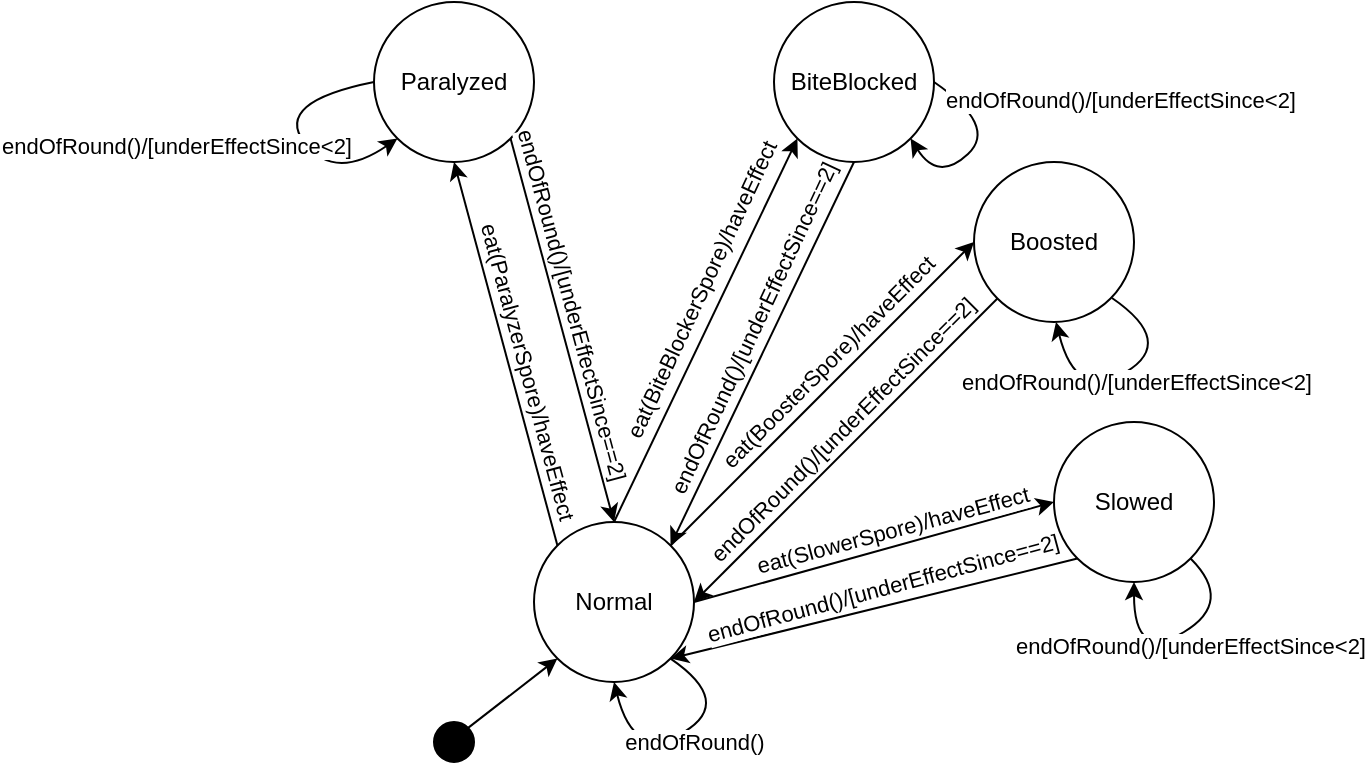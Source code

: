 <mxfile version="26.0.9">
  <diagram name="1 oldal" id="R8RAoUmpp-Ur5z2eJUW1">
    <mxGraphModel dx="954" dy="657" grid="1" gridSize="10" guides="1" tooltips="1" connect="1" arrows="1" fold="1" page="1" pageScale="1" pageWidth="827" pageHeight="1169" math="0" shadow="0">
      <root>
        <mxCell id="0" />
        <mxCell id="1" parent="0" />
        <mxCell id="mt5BFAmA84t47Qk-IRcy-1" value="" style="ellipse;whiteSpace=wrap;html=1;aspect=fixed;fillColor=#000000;" parent="1" vertex="1">
          <mxGeometry x="370" y="360" width="20" height="20" as="geometry" />
        </mxCell>
        <mxCell id="mt5BFAmA84t47Qk-IRcy-2" value="Normal" style="ellipse;whiteSpace=wrap;html=1;aspect=fixed;" parent="1" vertex="1">
          <mxGeometry x="420" y="260" width="80" height="80" as="geometry" />
        </mxCell>
        <mxCell id="mt5BFAmA84t47Qk-IRcy-3" value="Paralyzed" style="ellipse;whiteSpace=wrap;html=1;aspect=fixed;" parent="1" vertex="1">
          <mxGeometry x="340" width="80" height="80" as="geometry" />
        </mxCell>
        <mxCell id="mt5BFAmA84t47Qk-IRcy-4" value="BiteBlocked" style="ellipse;whiteSpace=wrap;html=1;aspect=fixed;" parent="1" vertex="1">
          <mxGeometry x="540" width="80" height="80" as="geometry" />
        </mxCell>
        <mxCell id="mt5BFAmA84t47Qk-IRcy-5" value="" style="endArrow=classic;html=1;rounded=0;exitX=1;exitY=0;exitDx=0;exitDy=0;entryX=0;entryY=1;entryDx=0;entryDy=0;" parent="1" source="mt5BFAmA84t47Qk-IRcy-1" target="mt5BFAmA84t47Qk-IRcy-2" edge="1">
          <mxGeometry width="50" height="50" relative="1" as="geometry">
            <mxPoint x="390" y="370" as="sourcePoint" />
            <mxPoint x="440" y="320" as="targetPoint" />
          </mxGeometry>
        </mxCell>
        <mxCell id="mt5BFAmA84t47Qk-IRcy-7" value="" style="endArrow=classic;html=1;rounded=0;exitX=0;exitY=0;exitDx=0;exitDy=0;entryX=0.5;entryY=1;entryDx=0;entryDy=0;" parent="1" source="mt5BFAmA84t47Qk-IRcy-2" target="mt5BFAmA84t47Qk-IRcy-3" edge="1">
          <mxGeometry width="50" height="50" relative="1" as="geometry">
            <mxPoint x="390" y="370" as="sourcePoint" />
            <mxPoint x="440" y="320" as="targetPoint" />
          </mxGeometry>
        </mxCell>
        <mxCell id="mt5BFAmA84t47Qk-IRcy-9" value="eat(ParalyzerSpore)/haveEffect" style="edgeLabel;html=1;align=center;verticalAlign=middle;resizable=0;points=[];rotation=75;" parent="mt5BFAmA84t47Qk-IRcy-7" vertex="1" connectable="0">
          <mxGeometry x="-0.061" y="-2" relative="1" as="geometry">
            <mxPoint x="8" y="3" as="offset" />
          </mxGeometry>
        </mxCell>
        <mxCell id="mt5BFAmA84t47Qk-IRcy-10" value="" style="endArrow=classic;html=1;rounded=0;exitX=1;exitY=1;exitDx=0;exitDy=0;entryX=0.5;entryY=0;entryDx=0;entryDy=0;" parent="1" source="mt5BFAmA84t47Qk-IRcy-3" target="mt5BFAmA84t47Qk-IRcy-2" edge="1">
          <mxGeometry width="50" height="50" relative="1" as="geometry">
            <mxPoint x="390" y="370" as="sourcePoint" />
            <mxPoint x="440" y="320" as="targetPoint" />
          </mxGeometry>
        </mxCell>
        <mxCell id="mt5BFAmA84t47Qk-IRcy-11" value="endOfRound()/[underEffectSince==2]" style="edgeLabel;html=1;align=center;verticalAlign=middle;resizable=0;points=[];rotation=75;" parent="mt5BFAmA84t47Qk-IRcy-10" vertex="1" connectable="0">
          <mxGeometry x="-0.263" y="4" relative="1" as="geometry">
            <mxPoint x="8" y="13" as="offset" />
          </mxGeometry>
        </mxCell>
        <mxCell id="mt5BFAmA84t47Qk-IRcy-12" value="" style="curved=1;endArrow=classic;html=1;rounded=0;entryX=0.5;entryY=1;entryDx=0;entryDy=0;exitX=1;exitY=1;exitDx=0;exitDy=0;" parent="1" source="mt5BFAmA84t47Qk-IRcy-2" target="mt5BFAmA84t47Qk-IRcy-2" edge="1">
          <mxGeometry width="50" height="50" relative="1" as="geometry">
            <mxPoint x="500" y="380" as="sourcePoint" />
            <mxPoint x="440" y="320" as="targetPoint" />
            <Array as="points">
              <mxPoint x="520" y="350" />
              <mxPoint x="470" y="380" />
            </Array>
          </mxGeometry>
        </mxCell>
        <mxCell id="mt5BFAmA84t47Qk-IRcy-13" value="endOfRound()" style="edgeLabel;html=1;align=center;verticalAlign=middle;resizable=0;points=[];" parent="mt5BFAmA84t47Qk-IRcy-12" vertex="1" connectable="0">
          <mxGeometry x="0.097" relative="1" as="geometry">
            <mxPoint x="12" y="1" as="offset" />
          </mxGeometry>
        </mxCell>
        <mxCell id="mt5BFAmA84t47Qk-IRcy-14" value="" style="endArrow=classic;html=1;rounded=0;exitX=0.5;exitY=0;exitDx=0;exitDy=0;entryX=0;entryY=1;entryDx=0;entryDy=0;" parent="1" source="mt5BFAmA84t47Qk-IRcy-2" target="mt5BFAmA84t47Qk-IRcy-4" edge="1">
          <mxGeometry width="50" height="50" relative="1" as="geometry">
            <mxPoint x="442" y="282" as="sourcePoint" />
            <mxPoint x="390" y="90" as="targetPoint" />
          </mxGeometry>
        </mxCell>
        <mxCell id="mt5BFAmA84t47Qk-IRcy-15" value="eat(BiteBlockerSpore)/haveEffect" style="edgeLabel;html=1;align=center;verticalAlign=middle;resizable=0;points=[];rotation=-65;" parent="mt5BFAmA84t47Qk-IRcy-14" vertex="1" connectable="0">
          <mxGeometry x="-0.061" y="-2" relative="1" as="geometry">
            <mxPoint x="-2" y="-27" as="offset" />
          </mxGeometry>
        </mxCell>
        <mxCell id="mt5BFAmA84t47Qk-IRcy-16" value="" style="endArrow=classic;html=1;rounded=0;exitX=0.5;exitY=1;exitDx=0;exitDy=0;entryX=1;entryY=0;entryDx=0;entryDy=0;" parent="1" source="mt5BFAmA84t47Qk-IRcy-4" target="mt5BFAmA84t47Qk-IRcy-2" edge="1">
          <mxGeometry width="50" height="50" relative="1" as="geometry">
            <mxPoint x="418" y="78" as="sourcePoint" />
            <mxPoint x="470" y="270" as="targetPoint" />
          </mxGeometry>
        </mxCell>
        <mxCell id="mt5BFAmA84t47Qk-IRcy-17" value="endOfRound()/[underEffectSince==2]" style="edgeLabel;html=1;align=center;verticalAlign=middle;resizable=0;points=[];rotation=-65;" parent="mt5BFAmA84t47Qk-IRcy-16" vertex="1" connectable="0">
          <mxGeometry x="-0.263" y="4" relative="1" as="geometry">
            <mxPoint x="-20" y="11" as="offset" />
          </mxGeometry>
        </mxCell>
        <mxCell id="mt5BFAmA84t47Qk-IRcy-18" value="Boosted" style="ellipse;whiteSpace=wrap;html=1;aspect=fixed;" parent="1" vertex="1">
          <mxGeometry x="640" y="80" width="80" height="80" as="geometry" />
        </mxCell>
        <mxCell id="mt5BFAmA84t47Qk-IRcy-19" value="" style="endArrow=classic;html=1;rounded=0;exitX=1;exitY=0;exitDx=0;exitDy=0;entryX=0;entryY=0.5;entryDx=0;entryDy=0;" parent="1" source="mt5BFAmA84t47Qk-IRcy-2" target="mt5BFAmA84t47Qk-IRcy-18" edge="1">
          <mxGeometry width="50" height="50" relative="1" as="geometry">
            <mxPoint x="442" y="282" as="sourcePoint" />
            <mxPoint x="390" y="90" as="targetPoint" />
          </mxGeometry>
        </mxCell>
        <mxCell id="mt5BFAmA84t47Qk-IRcy-20" value="eat(BoosterSpore)/haveEffect" style="edgeLabel;html=1;align=center;verticalAlign=middle;resizable=0;points=[];rotation=-45;" parent="mt5BFAmA84t47Qk-IRcy-19" vertex="1" connectable="0">
          <mxGeometry x="-0.061" y="-2" relative="1" as="geometry">
            <mxPoint x="6" y="-22" as="offset" />
          </mxGeometry>
        </mxCell>
        <mxCell id="mt5BFAmA84t47Qk-IRcy-21" value="" style="endArrow=classic;html=1;rounded=0;exitX=0;exitY=1;exitDx=0;exitDy=0;" parent="1" source="mt5BFAmA84t47Qk-IRcy-18" edge="1">
          <mxGeometry width="50" height="50" relative="1" as="geometry">
            <mxPoint x="550" y="90" as="sourcePoint" />
            <mxPoint x="500" y="300" as="targetPoint" />
          </mxGeometry>
        </mxCell>
        <mxCell id="mt5BFAmA84t47Qk-IRcy-22" value="endOfRound()/[underEffectSince==2]" style="edgeLabel;html=1;align=center;verticalAlign=middle;resizable=0;points=[];rotation=-45;" parent="mt5BFAmA84t47Qk-IRcy-21" vertex="1" connectable="0">
          <mxGeometry x="-0.263" y="4" relative="1" as="geometry">
            <mxPoint x="-25" y="7" as="offset" />
          </mxGeometry>
        </mxCell>
        <mxCell id="mt5BFAmA84t47Qk-IRcy-23" value="Slowed" style="ellipse;whiteSpace=wrap;html=1;aspect=fixed;" parent="1" vertex="1">
          <mxGeometry x="680" y="210" width="80" height="80" as="geometry" />
        </mxCell>
        <mxCell id="mt5BFAmA84t47Qk-IRcy-24" value="" style="endArrow=classic;html=1;rounded=0;exitX=1;exitY=0.5;exitDx=0;exitDy=0;entryX=0;entryY=0.5;entryDx=0;entryDy=0;" parent="1" source="mt5BFAmA84t47Qk-IRcy-2" target="mt5BFAmA84t47Qk-IRcy-23" edge="1">
          <mxGeometry width="50" height="50" relative="1" as="geometry">
            <mxPoint x="498" y="282" as="sourcePoint" />
            <mxPoint x="650" y="130" as="targetPoint" />
          </mxGeometry>
        </mxCell>
        <mxCell id="mt5BFAmA84t47Qk-IRcy-25" value="eat(SlowerSpore)/haveEffect" style="edgeLabel;html=1;align=center;verticalAlign=middle;resizable=0;points=[];rotation=-15;" parent="mt5BFAmA84t47Qk-IRcy-24" vertex="1" connectable="0">
          <mxGeometry x="-0.061" y="-2" relative="1" as="geometry">
            <mxPoint x="14" y="-15" as="offset" />
          </mxGeometry>
        </mxCell>
        <mxCell id="mt5BFAmA84t47Qk-IRcy-26" value="" style="endArrow=classic;html=1;rounded=0;exitX=0;exitY=1;exitDx=0;exitDy=0;entryX=1;entryY=1;entryDx=0;entryDy=0;" parent="1" source="mt5BFAmA84t47Qk-IRcy-23" target="mt5BFAmA84t47Qk-IRcy-2" edge="1">
          <mxGeometry width="50" height="50" relative="1" as="geometry">
            <mxPoint x="662" y="158" as="sourcePoint" />
            <mxPoint x="510" y="310" as="targetPoint" />
          </mxGeometry>
        </mxCell>
        <mxCell id="mt5BFAmA84t47Qk-IRcy-27" value="endOfRound()/[underEffectSince==2]" style="edgeLabel;html=1;align=center;verticalAlign=middle;resizable=0;points=[];rotation=-15;" parent="mt5BFAmA84t47Qk-IRcy-26" vertex="1" connectable="0">
          <mxGeometry x="-0.263" y="4" relative="1" as="geometry">
            <mxPoint x="-24" y="-8" as="offset" />
          </mxGeometry>
        </mxCell>
        <mxCell id="mt5BFAmA84t47Qk-IRcy-28" value="" style="curved=1;endArrow=classic;html=1;rounded=0;entryX=0.5;entryY=1;entryDx=0;entryDy=0;exitX=1;exitY=1;exitDx=0;exitDy=0;" parent="1" source="mt5BFAmA84t47Qk-IRcy-23" target="mt5BFAmA84t47Qk-IRcy-23" edge="1">
          <mxGeometry width="50" height="50" relative="1" as="geometry">
            <mxPoint x="748" y="270" as="sourcePoint" />
            <mxPoint x="720" y="282" as="targetPoint" />
            <Array as="points">
              <mxPoint x="770" y="300" />
              <mxPoint x="720" y="330" />
            </Array>
          </mxGeometry>
        </mxCell>
        <mxCell id="mt5BFAmA84t47Qk-IRcy-29" value="endOfRound()/[underEffectSince&amp;lt;2]" style="edgeLabel;html=1;align=center;verticalAlign=middle;resizable=0;points=[];" parent="mt5BFAmA84t47Qk-IRcy-28" vertex="1" connectable="0">
          <mxGeometry x="0.097" relative="1" as="geometry">
            <mxPoint x="12" y="1" as="offset" />
          </mxGeometry>
        </mxCell>
        <mxCell id="mt5BFAmA84t47Qk-IRcy-30" value="" style="curved=1;endArrow=classic;html=1;rounded=0;entryX=0.5;entryY=1;entryDx=0;entryDy=0;exitX=1;exitY=1;exitDx=0;exitDy=0;" parent="1" edge="1">
          <mxGeometry width="50" height="50" relative="1" as="geometry">
            <mxPoint x="709" y="148" as="sourcePoint" />
            <mxPoint x="681" y="160" as="targetPoint" />
            <Array as="points">
              <mxPoint x="741" y="170" />
              <mxPoint x="691" y="200" />
            </Array>
          </mxGeometry>
        </mxCell>
        <mxCell id="mt5BFAmA84t47Qk-IRcy-31" value="endOfRound()/[underEffectSince&amp;lt;2]" style="edgeLabel;html=1;align=center;verticalAlign=middle;resizable=0;points=[];" parent="mt5BFAmA84t47Qk-IRcy-30" vertex="1" connectable="0">
          <mxGeometry x="0.097" relative="1" as="geometry">
            <mxPoint x="12" y="1" as="offset" />
          </mxGeometry>
        </mxCell>
        <mxCell id="mt5BFAmA84t47Qk-IRcy-32" value="" style="curved=1;endArrow=classic;html=1;rounded=0;entryX=1;entryY=1;entryDx=0;entryDy=0;exitX=1;exitY=1;exitDx=0;exitDy=0;" parent="1" target="mt5BFAmA84t47Qk-IRcy-4" edge="1">
          <mxGeometry width="50" height="50" relative="1" as="geometry">
            <mxPoint x="620" y="40" as="sourcePoint" />
            <mxPoint x="641.52" y="67.52" as="targetPoint" />
            <Array as="points">
              <mxPoint x="652" y="62" />
              <mxPoint x="622" y="90" />
            </Array>
          </mxGeometry>
        </mxCell>
        <mxCell id="mt5BFAmA84t47Qk-IRcy-33" value="endOfRound()/[underEffectSince&amp;lt;2]" style="edgeLabel;html=1;align=center;verticalAlign=middle;resizable=0;points=[];" parent="mt5BFAmA84t47Qk-IRcy-32" vertex="1" connectable="0">
          <mxGeometry x="0.097" relative="1" as="geometry">
            <mxPoint x="75" y="-26" as="offset" />
          </mxGeometry>
        </mxCell>
        <mxCell id="mt5BFAmA84t47Qk-IRcy-36" value="" style="curved=1;endArrow=classic;html=1;rounded=0;entryX=0;entryY=1;entryDx=0;entryDy=0;exitX=0;exitY=0.5;exitDx=0;exitDy=0;" parent="1" source="mt5BFAmA84t47Qk-IRcy-3" target="mt5BFAmA84t47Qk-IRcy-3" edge="1">
          <mxGeometry width="50" height="50" relative="1" as="geometry">
            <mxPoint x="358" y="30" as="sourcePoint" />
            <mxPoint x="340" y="58" as="targetPoint" />
            <Array as="points">
              <mxPoint x="290" y="50" />
              <mxPoint x="320" y="90" />
            </Array>
          </mxGeometry>
        </mxCell>
        <mxCell id="mt5BFAmA84t47Qk-IRcy-37" value="endOfRound()/[underEffectSince&amp;lt;2]" style="edgeLabel;html=1;align=center;verticalAlign=middle;resizable=0;points=[];" parent="mt5BFAmA84t47Qk-IRcy-36" vertex="1" connectable="0">
          <mxGeometry x="0.097" relative="1" as="geometry">
            <mxPoint x="-65" y="1" as="offset" />
          </mxGeometry>
        </mxCell>
      </root>
    </mxGraphModel>
  </diagram>
</mxfile>
